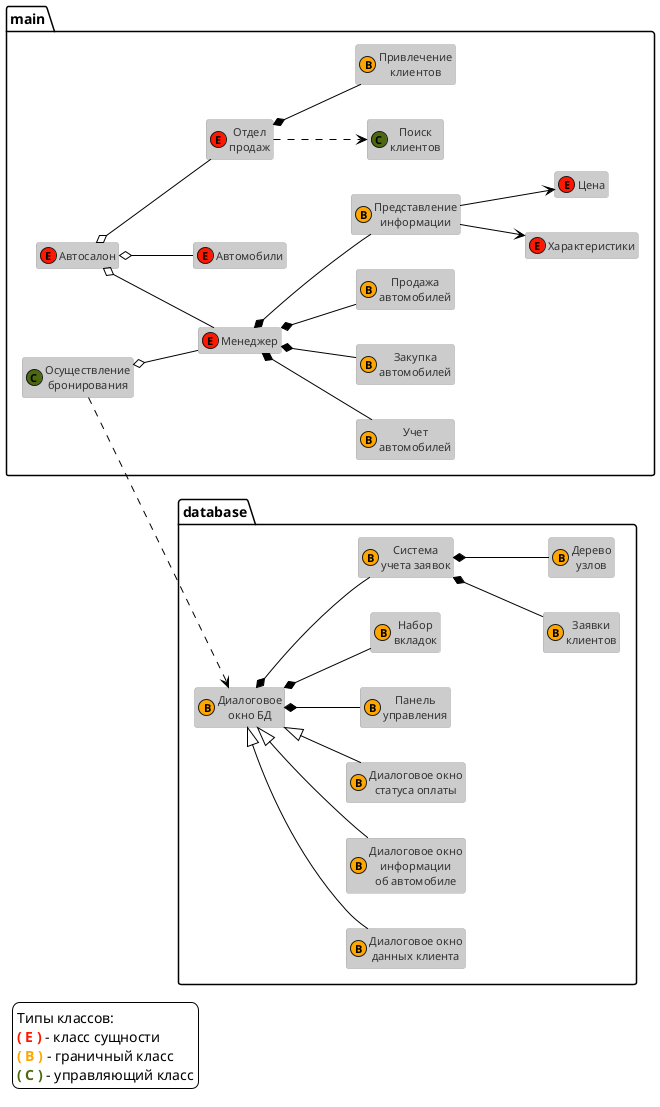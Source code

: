 @startuml PR3

!$ent = {"letter": "E", "color": "#ff1700"}
!$bnd = {"letter": "B", "color": "#ffa600"}
!$ctr = {"letter": "C", "color": "#4d6910"}

!theme reddress-lightred
hide members

skinparam BackgroundColor white
skinparam DefaultFontName "jetbrains mono"
skinparam ClassFontName "jetbrains mono"

legend left
Типы классов:
<color:$ent.color>**( $ent.letter )**</color> - класс сущности
<color:$bnd.color>**( $bnd.letter )**</color> - граничный класс
<color:$ctr.color>**( $ctr.letter )**</color> - управляющий класс
end legend

namespace main {
    class dealership as "Автосалон" << ($ent.letter, $ent.color) >>

    class cars as "Автомобили" << ($ent.letter, $ent.color) >>
    class salesdept as "Отдел\nпродаж" << ($ent.letter, $ent.color) >>
    class manager as "Менеджер" << ($ent.letter, $ent.color) >>

    class caracc as "Учет\nавтомобилей" << ($bnd.letter, $bnd.color) >>
    class carbuy as "Закупка\nавтомобилей" << ($bnd.letter, $bnd.color) >>
    class carsell as "Продажа\nавтомобилей" << ($bnd.letter, $bnd.color) >>
    class carinfo as "Представление\nинформации" << ($bnd.letter, $bnd.color) >>

    class specs as "Характеристики" << ($ent.letter, $ent.color) >>
    class price as "Цена" << ($ent.letter, $ent.color) >>

    class clientsearch as "Поиск\nклиентов" << ($ctr.letter, $ctr.color) >>
    class clientattract as "Привлечение\nклиентов" << ($bnd.letter, $bnd.color) >>

    class reserve as "Осуществление\nбронирования" << ($ctr.letter, $ctr.color) >>
}

namespace database {
    class basedialog as "Диалоговое\nокно БД" << ($bnd.letter, $bnd.color) >>

    class dwinfoclient as "Диалоговое окно\nданных клиента" << ($bnd.letter, $bnd.color) >>
    class dwinfocar as "Диалоговое окно\nинформации\nоб автомобиле" << ($bnd.letter, $bnd.color) >>
    class dwpaystatus as "Диалоговое окно\nстатуса оплаты" << ($bnd.letter, $bnd.color) >>

    class controlpanel as "Панель\nуправления" << ($bnd.letter, $bnd.color) >>
    class tablist as "Набор\nвкладок" << ($bnd.letter, $bnd.color) >>
    class appaccsystem as "Система\nучета заявок" << ($bnd.letter, $bnd.color) >>

    class appclients as "Заявки\nклиентов" << ($bnd.letter, $bnd.color) >>
    class nodetree as "Дерево\nузлов" << ($bnd.letter, $bnd.color) >>
}

main.dealership o-- main.cars
main.dealership o-- main.salesdept
main.dealership o-- main.manager

left to right direction
main.manager *-- main.caracc
main.manager *-- main.carbuy
main.manager *-- main.carsell
main.manager *-- main.carinfo

main.carinfo --> main.specs
main.carinfo --> main.price

main.salesdept ..> main.clientsearch
main.salesdept *-- main.clientattract

main.reserve o-- main.manager
main.reserve ..> database.basedialog

database.basedialog <|-- database.dwinfoclient
database.basedialog <|-- database.dwinfocar
database.basedialog <|-- database.dwpaystatus

database.basedialog *-- database.controlpanel
database.basedialog *-- database.tablist
database.basedialog *-- database.appaccsystem

database.appaccsystem *-- database.appclients
database.appaccsystem *-- database.nodetree
@enduml
